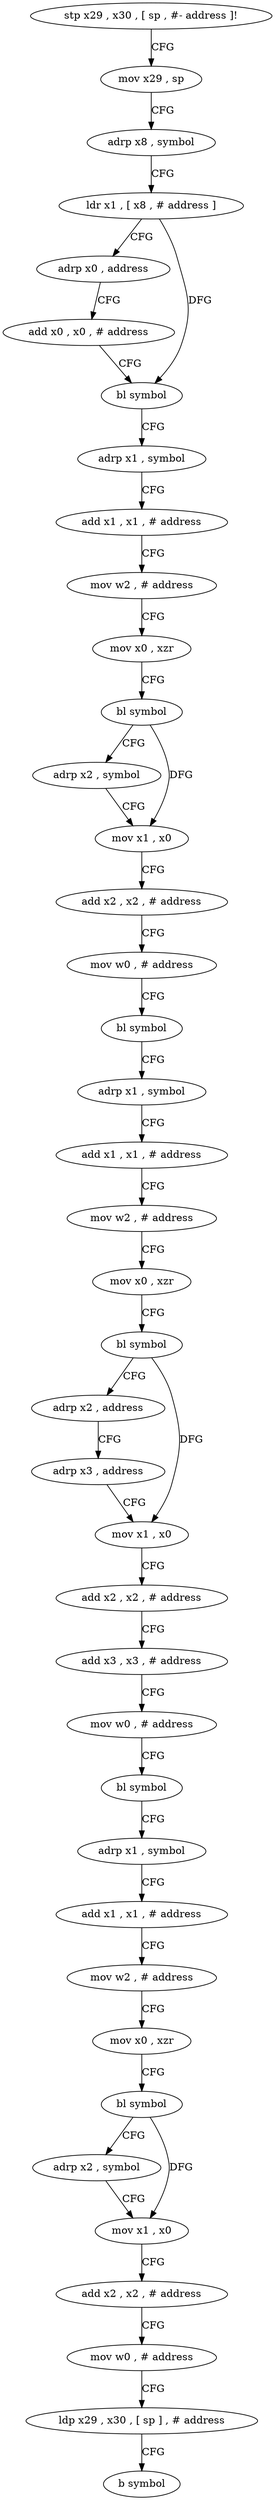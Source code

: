 digraph "func" {
"4215032" [label = "stp x29 , x30 , [ sp , #- address ]!" ]
"4215036" [label = "mov x29 , sp" ]
"4215040" [label = "adrp x8 , symbol" ]
"4215044" [label = "ldr x1 , [ x8 , # address ]" ]
"4215048" [label = "adrp x0 , address" ]
"4215052" [label = "add x0 , x0 , # address" ]
"4215056" [label = "bl symbol" ]
"4215060" [label = "adrp x1 , symbol" ]
"4215064" [label = "add x1 , x1 , # address" ]
"4215068" [label = "mov w2 , # address" ]
"4215072" [label = "mov x0 , xzr" ]
"4215076" [label = "bl symbol" ]
"4215080" [label = "adrp x2 , symbol" ]
"4215084" [label = "mov x1 , x0" ]
"4215088" [label = "add x2 , x2 , # address" ]
"4215092" [label = "mov w0 , # address" ]
"4215096" [label = "bl symbol" ]
"4215100" [label = "adrp x1 , symbol" ]
"4215104" [label = "add x1 , x1 , # address" ]
"4215108" [label = "mov w2 , # address" ]
"4215112" [label = "mov x0 , xzr" ]
"4215116" [label = "bl symbol" ]
"4215120" [label = "adrp x2 , address" ]
"4215124" [label = "adrp x3 , address" ]
"4215128" [label = "mov x1 , x0" ]
"4215132" [label = "add x2 , x2 , # address" ]
"4215136" [label = "add x3 , x3 , # address" ]
"4215140" [label = "mov w0 , # address" ]
"4215144" [label = "bl symbol" ]
"4215148" [label = "adrp x1 , symbol" ]
"4215152" [label = "add x1 , x1 , # address" ]
"4215156" [label = "mov w2 , # address" ]
"4215160" [label = "mov x0 , xzr" ]
"4215164" [label = "bl symbol" ]
"4215168" [label = "adrp x2 , symbol" ]
"4215172" [label = "mov x1 , x0" ]
"4215176" [label = "add x2 , x2 , # address" ]
"4215180" [label = "mov w0 , # address" ]
"4215184" [label = "ldp x29 , x30 , [ sp ] , # address" ]
"4215188" [label = "b symbol" ]
"4215032" -> "4215036" [ label = "CFG" ]
"4215036" -> "4215040" [ label = "CFG" ]
"4215040" -> "4215044" [ label = "CFG" ]
"4215044" -> "4215048" [ label = "CFG" ]
"4215044" -> "4215056" [ label = "DFG" ]
"4215048" -> "4215052" [ label = "CFG" ]
"4215052" -> "4215056" [ label = "CFG" ]
"4215056" -> "4215060" [ label = "CFG" ]
"4215060" -> "4215064" [ label = "CFG" ]
"4215064" -> "4215068" [ label = "CFG" ]
"4215068" -> "4215072" [ label = "CFG" ]
"4215072" -> "4215076" [ label = "CFG" ]
"4215076" -> "4215080" [ label = "CFG" ]
"4215076" -> "4215084" [ label = "DFG" ]
"4215080" -> "4215084" [ label = "CFG" ]
"4215084" -> "4215088" [ label = "CFG" ]
"4215088" -> "4215092" [ label = "CFG" ]
"4215092" -> "4215096" [ label = "CFG" ]
"4215096" -> "4215100" [ label = "CFG" ]
"4215100" -> "4215104" [ label = "CFG" ]
"4215104" -> "4215108" [ label = "CFG" ]
"4215108" -> "4215112" [ label = "CFG" ]
"4215112" -> "4215116" [ label = "CFG" ]
"4215116" -> "4215120" [ label = "CFG" ]
"4215116" -> "4215128" [ label = "DFG" ]
"4215120" -> "4215124" [ label = "CFG" ]
"4215124" -> "4215128" [ label = "CFG" ]
"4215128" -> "4215132" [ label = "CFG" ]
"4215132" -> "4215136" [ label = "CFG" ]
"4215136" -> "4215140" [ label = "CFG" ]
"4215140" -> "4215144" [ label = "CFG" ]
"4215144" -> "4215148" [ label = "CFG" ]
"4215148" -> "4215152" [ label = "CFG" ]
"4215152" -> "4215156" [ label = "CFG" ]
"4215156" -> "4215160" [ label = "CFG" ]
"4215160" -> "4215164" [ label = "CFG" ]
"4215164" -> "4215168" [ label = "CFG" ]
"4215164" -> "4215172" [ label = "DFG" ]
"4215168" -> "4215172" [ label = "CFG" ]
"4215172" -> "4215176" [ label = "CFG" ]
"4215176" -> "4215180" [ label = "CFG" ]
"4215180" -> "4215184" [ label = "CFG" ]
"4215184" -> "4215188" [ label = "CFG" ]
}
